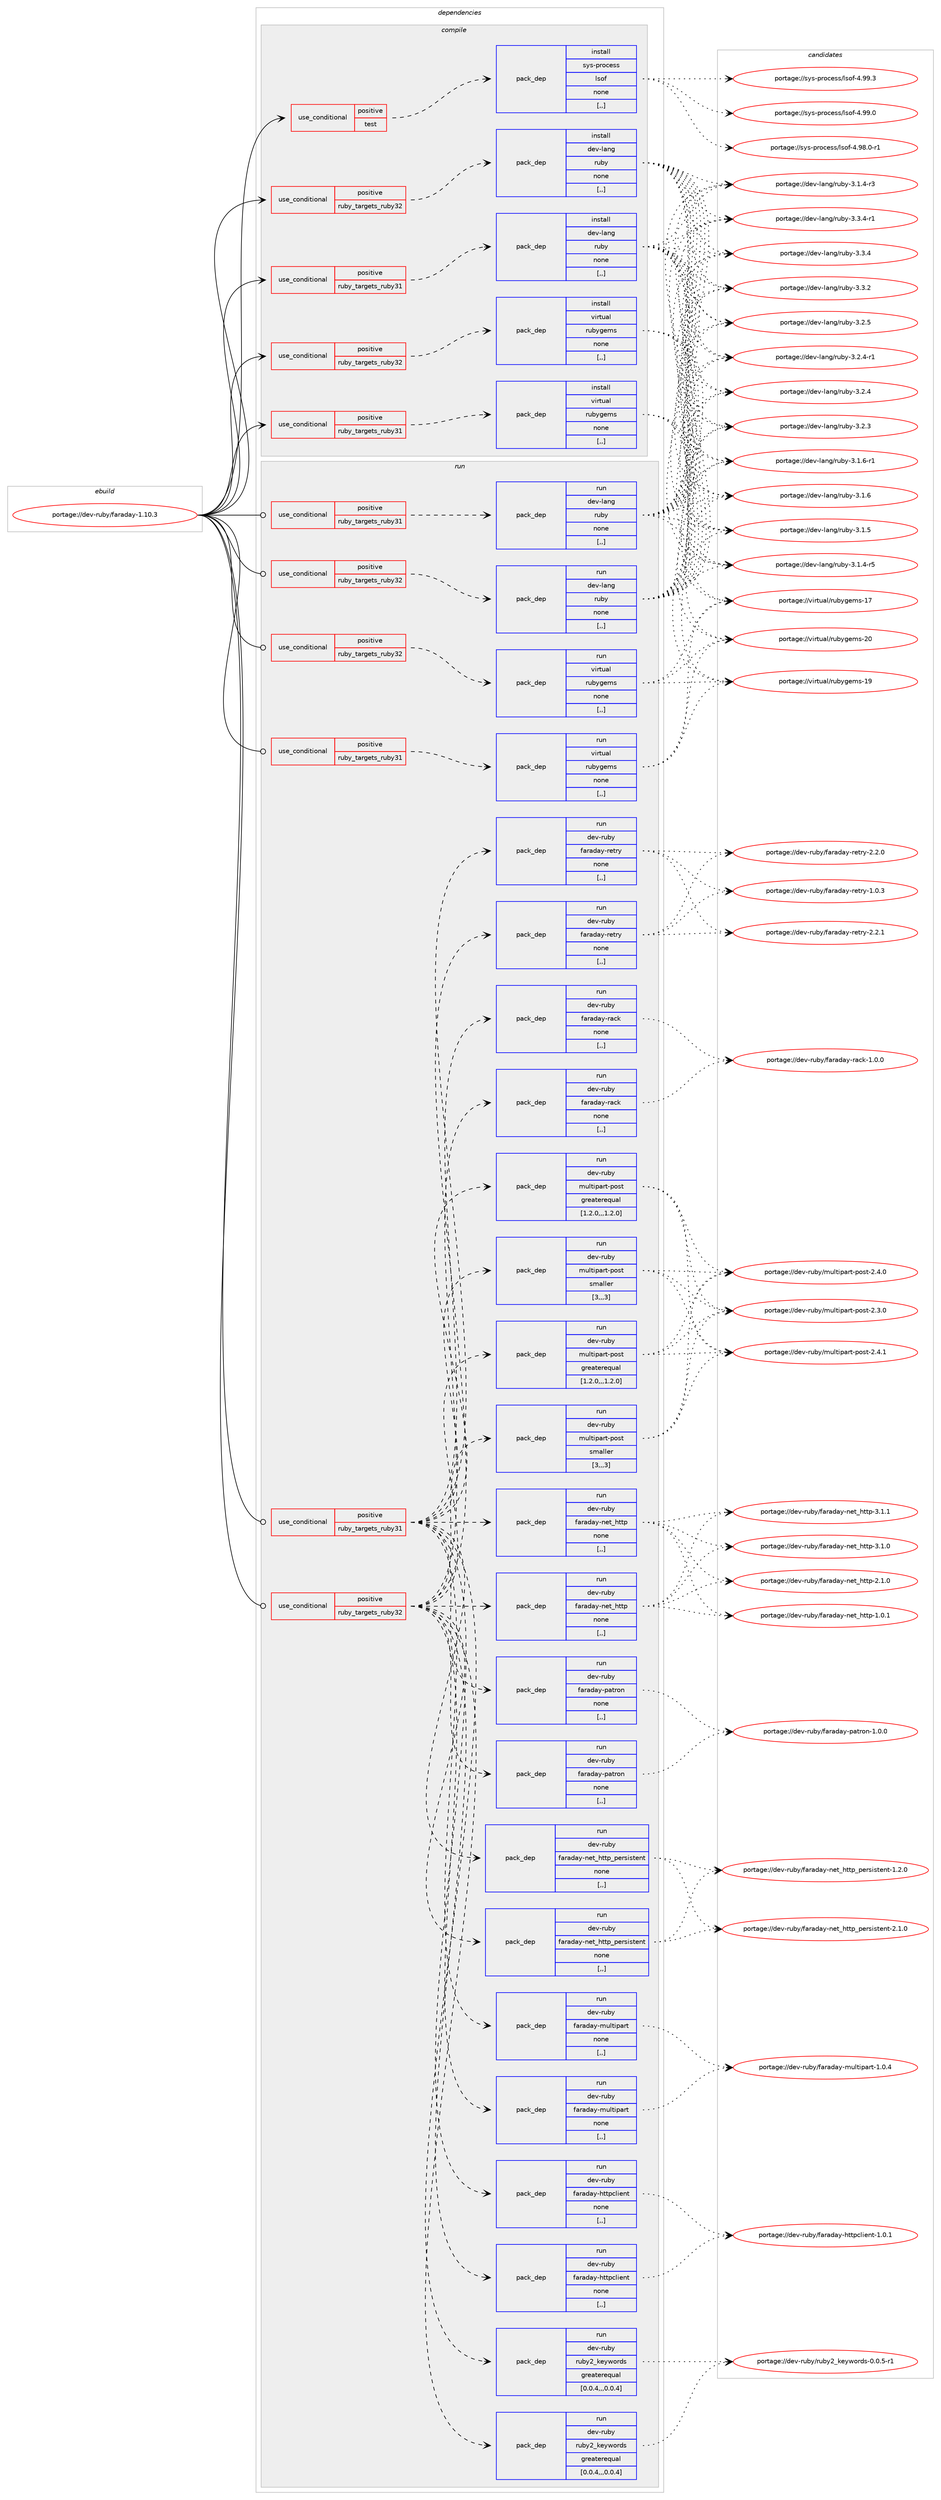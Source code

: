 digraph prolog {

# *************
# Graph options
# *************

newrank=true;
concentrate=true;
compound=true;
graph [rankdir=LR,fontname=Helvetica,fontsize=10,ranksep=1.5];#, ranksep=2.5, nodesep=0.2];
edge  [arrowhead=vee];
node  [fontname=Helvetica,fontsize=10];

# **********
# The ebuild
# **********

subgraph cluster_leftcol {
color=gray;
label=<<i>ebuild</i>>;
id [label="portage://dev-ruby/faraday-1.10.3", color=red, width=4, href="../dev-ruby/faraday-1.10.3.svg"];
}

# ****************
# The dependencies
# ****************

subgraph cluster_midcol {
color=gray;
label=<<i>dependencies</i>>;
subgraph cluster_compile {
fillcolor="#eeeeee";
style=filled;
label=<<i>compile</i>>;
subgraph cond47616 {
dependency183555 [label=<<TABLE BORDER="0" CELLBORDER="1" CELLSPACING="0" CELLPADDING="4"><TR><TD ROWSPAN="3" CELLPADDING="10">use_conditional</TD></TR><TR><TD>positive</TD></TR><TR><TD>ruby_targets_ruby31</TD></TR></TABLE>>, shape=none, color=red];
subgraph pack134613 {
dependency183556 [label=<<TABLE BORDER="0" CELLBORDER="1" CELLSPACING="0" CELLPADDING="4" WIDTH="220"><TR><TD ROWSPAN="6" CELLPADDING="30">pack_dep</TD></TR><TR><TD WIDTH="110">install</TD></TR><TR><TD>dev-lang</TD></TR><TR><TD>ruby</TD></TR><TR><TD>none</TD></TR><TR><TD>[,,]</TD></TR></TABLE>>, shape=none, color=blue];
}
dependency183555:e -> dependency183556:w [weight=20,style="dashed",arrowhead="vee"];
}
id:e -> dependency183555:w [weight=20,style="solid",arrowhead="vee"];
subgraph cond47617 {
dependency183557 [label=<<TABLE BORDER="0" CELLBORDER="1" CELLSPACING="0" CELLPADDING="4"><TR><TD ROWSPAN="3" CELLPADDING="10">use_conditional</TD></TR><TR><TD>positive</TD></TR><TR><TD>ruby_targets_ruby31</TD></TR></TABLE>>, shape=none, color=red];
subgraph pack134614 {
dependency183558 [label=<<TABLE BORDER="0" CELLBORDER="1" CELLSPACING="0" CELLPADDING="4" WIDTH="220"><TR><TD ROWSPAN="6" CELLPADDING="30">pack_dep</TD></TR><TR><TD WIDTH="110">install</TD></TR><TR><TD>virtual</TD></TR><TR><TD>rubygems</TD></TR><TR><TD>none</TD></TR><TR><TD>[,,]</TD></TR></TABLE>>, shape=none, color=blue];
}
dependency183557:e -> dependency183558:w [weight=20,style="dashed",arrowhead="vee"];
}
id:e -> dependency183557:w [weight=20,style="solid",arrowhead="vee"];
subgraph cond47618 {
dependency183559 [label=<<TABLE BORDER="0" CELLBORDER="1" CELLSPACING="0" CELLPADDING="4"><TR><TD ROWSPAN="3" CELLPADDING="10">use_conditional</TD></TR><TR><TD>positive</TD></TR><TR><TD>ruby_targets_ruby32</TD></TR></TABLE>>, shape=none, color=red];
subgraph pack134615 {
dependency183560 [label=<<TABLE BORDER="0" CELLBORDER="1" CELLSPACING="0" CELLPADDING="4" WIDTH="220"><TR><TD ROWSPAN="6" CELLPADDING="30">pack_dep</TD></TR><TR><TD WIDTH="110">install</TD></TR><TR><TD>dev-lang</TD></TR><TR><TD>ruby</TD></TR><TR><TD>none</TD></TR><TR><TD>[,,]</TD></TR></TABLE>>, shape=none, color=blue];
}
dependency183559:e -> dependency183560:w [weight=20,style="dashed",arrowhead="vee"];
}
id:e -> dependency183559:w [weight=20,style="solid",arrowhead="vee"];
subgraph cond47619 {
dependency183561 [label=<<TABLE BORDER="0" CELLBORDER="1" CELLSPACING="0" CELLPADDING="4"><TR><TD ROWSPAN="3" CELLPADDING="10">use_conditional</TD></TR><TR><TD>positive</TD></TR><TR><TD>ruby_targets_ruby32</TD></TR></TABLE>>, shape=none, color=red];
subgraph pack134616 {
dependency183562 [label=<<TABLE BORDER="0" CELLBORDER="1" CELLSPACING="0" CELLPADDING="4" WIDTH="220"><TR><TD ROWSPAN="6" CELLPADDING="30">pack_dep</TD></TR><TR><TD WIDTH="110">install</TD></TR><TR><TD>virtual</TD></TR><TR><TD>rubygems</TD></TR><TR><TD>none</TD></TR><TR><TD>[,,]</TD></TR></TABLE>>, shape=none, color=blue];
}
dependency183561:e -> dependency183562:w [weight=20,style="dashed",arrowhead="vee"];
}
id:e -> dependency183561:w [weight=20,style="solid",arrowhead="vee"];
subgraph cond47620 {
dependency183563 [label=<<TABLE BORDER="0" CELLBORDER="1" CELLSPACING="0" CELLPADDING="4"><TR><TD ROWSPAN="3" CELLPADDING="10">use_conditional</TD></TR><TR><TD>positive</TD></TR><TR><TD>test</TD></TR></TABLE>>, shape=none, color=red];
subgraph pack134617 {
dependency183564 [label=<<TABLE BORDER="0" CELLBORDER="1" CELLSPACING="0" CELLPADDING="4" WIDTH="220"><TR><TD ROWSPAN="6" CELLPADDING="30">pack_dep</TD></TR><TR><TD WIDTH="110">install</TD></TR><TR><TD>sys-process</TD></TR><TR><TD>lsof</TD></TR><TR><TD>none</TD></TR><TR><TD>[,,]</TD></TR></TABLE>>, shape=none, color=blue];
}
dependency183563:e -> dependency183564:w [weight=20,style="dashed",arrowhead="vee"];
}
id:e -> dependency183563:w [weight=20,style="solid",arrowhead="vee"];
}
subgraph cluster_compileandrun {
fillcolor="#eeeeee";
style=filled;
label=<<i>compile and run</i>>;
}
subgraph cluster_run {
fillcolor="#eeeeee";
style=filled;
label=<<i>run</i>>;
subgraph cond47621 {
dependency183565 [label=<<TABLE BORDER="0" CELLBORDER="1" CELLSPACING="0" CELLPADDING="4"><TR><TD ROWSPAN="3" CELLPADDING="10">use_conditional</TD></TR><TR><TD>positive</TD></TR><TR><TD>ruby_targets_ruby31</TD></TR></TABLE>>, shape=none, color=red];
subgraph pack134618 {
dependency183566 [label=<<TABLE BORDER="0" CELLBORDER="1" CELLSPACING="0" CELLPADDING="4" WIDTH="220"><TR><TD ROWSPAN="6" CELLPADDING="30">pack_dep</TD></TR><TR><TD WIDTH="110">run</TD></TR><TR><TD>dev-lang</TD></TR><TR><TD>ruby</TD></TR><TR><TD>none</TD></TR><TR><TD>[,,]</TD></TR></TABLE>>, shape=none, color=blue];
}
dependency183565:e -> dependency183566:w [weight=20,style="dashed",arrowhead="vee"];
}
id:e -> dependency183565:w [weight=20,style="solid",arrowhead="odot"];
subgraph cond47622 {
dependency183567 [label=<<TABLE BORDER="0" CELLBORDER="1" CELLSPACING="0" CELLPADDING="4"><TR><TD ROWSPAN="3" CELLPADDING="10">use_conditional</TD></TR><TR><TD>positive</TD></TR><TR><TD>ruby_targets_ruby31</TD></TR></TABLE>>, shape=none, color=red];
subgraph pack134619 {
dependency183568 [label=<<TABLE BORDER="0" CELLBORDER="1" CELLSPACING="0" CELLPADDING="4" WIDTH="220"><TR><TD ROWSPAN="6" CELLPADDING="30">pack_dep</TD></TR><TR><TD WIDTH="110">run</TD></TR><TR><TD>dev-ruby</TD></TR><TR><TD>faraday-httpclient</TD></TR><TR><TD>none</TD></TR><TR><TD>[,,]</TD></TR></TABLE>>, shape=none, color=blue];
}
dependency183567:e -> dependency183568:w [weight=20,style="dashed",arrowhead="vee"];
subgraph pack134620 {
dependency183569 [label=<<TABLE BORDER="0" CELLBORDER="1" CELLSPACING="0" CELLPADDING="4" WIDTH="220"><TR><TD ROWSPAN="6" CELLPADDING="30">pack_dep</TD></TR><TR><TD WIDTH="110">run</TD></TR><TR><TD>dev-ruby</TD></TR><TR><TD>faraday-multipart</TD></TR><TR><TD>none</TD></TR><TR><TD>[,,]</TD></TR></TABLE>>, shape=none, color=blue];
}
dependency183567:e -> dependency183569:w [weight=20,style="dashed",arrowhead="vee"];
subgraph pack134621 {
dependency183570 [label=<<TABLE BORDER="0" CELLBORDER="1" CELLSPACING="0" CELLPADDING="4" WIDTH="220"><TR><TD ROWSPAN="6" CELLPADDING="30">pack_dep</TD></TR><TR><TD WIDTH="110">run</TD></TR><TR><TD>dev-ruby</TD></TR><TR><TD>faraday-net_http_persistent</TD></TR><TR><TD>none</TD></TR><TR><TD>[,,]</TD></TR></TABLE>>, shape=none, color=blue];
}
dependency183567:e -> dependency183570:w [weight=20,style="dashed",arrowhead="vee"];
subgraph pack134622 {
dependency183571 [label=<<TABLE BORDER="0" CELLBORDER="1" CELLSPACING="0" CELLPADDING="4" WIDTH="220"><TR><TD ROWSPAN="6" CELLPADDING="30">pack_dep</TD></TR><TR><TD WIDTH="110">run</TD></TR><TR><TD>dev-ruby</TD></TR><TR><TD>faraday-net_http</TD></TR><TR><TD>none</TD></TR><TR><TD>[,,]</TD></TR></TABLE>>, shape=none, color=blue];
}
dependency183567:e -> dependency183571:w [weight=20,style="dashed",arrowhead="vee"];
subgraph pack134623 {
dependency183572 [label=<<TABLE BORDER="0" CELLBORDER="1" CELLSPACING="0" CELLPADDING="4" WIDTH="220"><TR><TD ROWSPAN="6" CELLPADDING="30">pack_dep</TD></TR><TR><TD WIDTH="110">run</TD></TR><TR><TD>dev-ruby</TD></TR><TR><TD>faraday-patron</TD></TR><TR><TD>none</TD></TR><TR><TD>[,,]</TD></TR></TABLE>>, shape=none, color=blue];
}
dependency183567:e -> dependency183572:w [weight=20,style="dashed",arrowhead="vee"];
subgraph pack134624 {
dependency183573 [label=<<TABLE BORDER="0" CELLBORDER="1" CELLSPACING="0" CELLPADDING="4" WIDTH="220"><TR><TD ROWSPAN="6" CELLPADDING="30">pack_dep</TD></TR><TR><TD WIDTH="110">run</TD></TR><TR><TD>dev-ruby</TD></TR><TR><TD>faraday-rack</TD></TR><TR><TD>none</TD></TR><TR><TD>[,,]</TD></TR></TABLE>>, shape=none, color=blue];
}
dependency183567:e -> dependency183573:w [weight=20,style="dashed",arrowhead="vee"];
subgraph pack134625 {
dependency183574 [label=<<TABLE BORDER="0" CELLBORDER="1" CELLSPACING="0" CELLPADDING="4" WIDTH="220"><TR><TD ROWSPAN="6" CELLPADDING="30">pack_dep</TD></TR><TR><TD WIDTH="110">run</TD></TR><TR><TD>dev-ruby</TD></TR><TR><TD>faraday-retry</TD></TR><TR><TD>none</TD></TR><TR><TD>[,,]</TD></TR></TABLE>>, shape=none, color=blue];
}
dependency183567:e -> dependency183574:w [weight=20,style="dashed",arrowhead="vee"];
subgraph pack134626 {
dependency183575 [label=<<TABLE BORDER="0" CELLBORDER="1" CELLSPACING="0" CELLPADDING="4" WIDTH="220"><TR><TD ROWSPAN="6" CELLPADDING="30">pack_dep</TD></TR><TR><TD WIDTH="110">run</TD></TR><TR><TD>dev-ruby</TD></TR><TR><TD>multipart-post</TD></TR><TR><TD>greaterequal</TD></TR><TR><TD>[1.2.0,,,1.2.0]</TD></TR></TABLE>>, shape=none, color=blue];
}
dependency183567:e -> dependency183575:w [weight=20,style="dashed",arrowhead="vee"];
subgraph pack134627 {
dependency183576 [label=<<TABLE BORDER="0" CELLBORDER="1" CELLSPACING="0" CELLPADDING="4" WIDTH="220"><TR><TD ROWSPAN="6" CELLPADDING="30">pack_dep</TD></TR><TR><TD WIDTH="110">run</TD></TR><TR><TD>dev-ruby</TD></TR><TR><TD>multipart-post</TD></TR><TR><TD>smaller</TD></TR><TR><TD>[3,,,3]</TD></TR></TABLE>>, shape=none, color=blue];
}
dependency183567:e -> dependency183576:w [weight=20,style="dashed",arrowhead="vee"];
subgraph pack134628 {
dependency183577 [label=<<TABLE BORDER="0" CELLBORDER="1" CELLSPACING="0" CELLPADDING="4" WIDTH="220"><TR><TD ROWSPAN="6" CELLPADDING="30">pack_dep</TD></TR><TR><TD WIDTH="110">run</TD></TR><TR><TD>dev-ruby</TD></TR><TR><TD>ruby2_keywords</TD></TR><TR><TD>greaterequal</TD></TR><TR><TD>[0.0.4,,,0.0.4]</TD></TR></TABLE>>, shape=none, color=blue];
}
dependency183567:e -> dependency183577:w [weight=20,style="dashed",arrowhead="vee"];
}
id:e -> dependency183567:w [weight=20,style="solid",arrowhead="odot"];
subgraph cond47623 {
dependency183578 [label=<<TABLE BORDER="0" CELLBORDER="1" CELLSPACING="0" CELLPADDING="4"><TR><TD ROWSPAN="3" CELLPADDING="10">use_conditional</TD></TR><TR><TD>positive</TD></TR><TR><TD>ruby_targets_ruby31</TD></TR></TABLE>>, shape=none, color=red];
subgraph pack134629 {
dependency183579 [label=<<TABLE BORDER="0" CELLBORDER="1" CELLSPACING="0" CELLPADDING="4" WIDTH="220"><TR><TD ROWSPAN="6" CELLPADDING="30">pack_dep</TD></TR><TR><TD WIDTH="110">run</TD></TR><TR><TD>virtual</TD></TR><TR><TD>rubygems</TD></TR><TR><TD>none</TD></TR><TR><TD>[,,]</TD></TR></TABLE>>, shape=none, color=blue];
}
dependency183578:e -> dependency183579:w [weight=20,style="dashed",arrowhead="vee"];
}
id:e -> dependency183578:w [weight=20,style="solid",arrowhead="odot"];
subgraph cond47624 {
dependency183580 [label=<<TABLE BORDER="0" CELLBORDER="1" CELLSPACING="0" CELLPADDING="4"><TR><TD ROWSPAN="3" CELLPADDING="10">use_conditional</TD></TR><TR><TD>positive</TD></TR><TR><TD>ruby_targets_ruby32</TD></TR></TABLE>>, shape=none, color=red];
subgraph pack134630 {
dependency183581 [label=<<TABLE BORDER="0" CELLBORDER="1" CELLSPACING="0" CELLPADDING="4" WIDTH="220"><TR><TD ROWSPAN="6" CELLPADDING="30">pack_dep</TD></TR><TR><TD WIDTH="110">run</TD></TR><TR><TD>dev-lang</TD></TR><TR><TD>ruby</TD></TR><TR><TD>none</TD></TR><TR><TD>[,,]</TD></TR></TABLE>>, shape=none, color=blue];
}
dependency183580:e -> dependency183581:w [weight=20,style="dashed",arrowhead="vee"];
}
id:e -> dependency183580:w [weight=20,style="solid",arrowhead="odot"];
subgraph cond47625 {
dependency183582 [label=<<TABLE BORDER="0" CELLBORDER="1" CELLSPACING="0" CELLPADDING="4"><TR><TD ROWSPAN="3" CELLPADDING="10">use_conditional</TD></TR><TR><TD>positive</TD></TR><TR><TD>ruby_targets_ruby32</TD></TR></TABLE>>, shape=none, color=red];
subgraph pack134631 {
dependency183583 [label=<<TABLE BORDER="0" CELLBORDER="1" CELLSPACING="0" CELLPADDING="4" WIDTH="220"><TR><TD ROWSPAN="6" CELLPADDING="30">pack_dep</TD></TR><TR><TD WIDTH="110">run</TD></TR><TR><TD>dev-ruby</TD></TR><TR><TD>faraday-httpclient</TD></TR><TR><TD>none</TD></TR><TR><TD>[,,]</TD></TR></TABLE>>, shape=none, color=blue];
}
dependency183582:e -> dependency183583:w [weight=20,style="dashed",arrowhead="vee"];
subgraph pack134632 {
dependency183584 [label=<<TABLE BORDER="0" CELLBORDER="1" CELLSPACING="0" CELLPADDING="4" WIDTH="220"><TR><TD ROWSPAN="6" CELLPADDING="30">pack_dep</TD></TR><TR><TD WIDTH="110">run</TD></TR><TR><TD>dev-ruby</TD></TR><TR><TD>faraday-multipart</TD></TR><TR><TD>none</TD></TR><TR><TD>[,,]</TD></TR></TABLE>>, shape=none, color=blue];
}
dependency183582:e -> dependency183584:w [weight=20,style="dashed",arrowhead="vee"];
subgraph pack134633 {
dependency183585 [label=<<TABLE BORDER="0" CELLBORDER="1" CELLSPACING="0" CELLPADDING="4" WIDTH="220"><TR><TD ROWSPAN="6" CELLPADDING="30">pack_dep</TD></TR><TR><TD WIDTH="110">run</TD></TR><TR><TD>dev-ruby</TD></TR><TR><TD>faraday-net_http_persistent</TD></TR><TR><TD>none</TD></TR><TR><TD>[,,]</TD></TR></TABLE>>, shape=none, color=blue];
}
dependency183582:e -> dependency183585:w [weight=20,style="dashed",arrowhead="vee"];
subgraph pack134634 {
dependency183586 [label=<<TABLE BORDER="0" CELLBORDER="1" CELLSPACING="0" CELLPADDING="4" WIDTH="220"><TR><TD ROWSPAN="6" CELLPADDING="30">pack_dep</TD></TR><TR><TD WIDTH="110">run</TD></TR><TR><TD>dev-ruby</TD></TR><TR><TD>faraday-net_http</TD></TR><TR><TD>none</TD></TR><TR><TD>[,,]</TD></TR></TABLE>>, shape=none, color=blue];
}
dependency183582:e -> dependency183586:w [weight=20,style="dashed",arrowhead="vee"];
subgraph pack134635 {
dependency183587 [label=<<TABLE BORDER="0" CELLBORDER="1" CELLSPACING="0" CELLPADDING="4" WIDTH="220"><TR><TD ROWSPAN="6" CELLPADDING="30">pack_dep</TD></TR><TR><TD WIDTH="110">run</TD></TR><TR><TD>dev-ruby</TD></TR><TR><TD>faraday-patron</TD></TR><TR><TD>none</TD></TR><TR><TD>[,,]</TD></TR></TABLE>>, shape=none, color=blue];
}
dependency183582:e -> dependency183587:w [weight=20,style="dashed",arrowhead="vee"];
subgraph pack134636 {
dependency183588 [label=<<TABLE BORDER="0" CELLBORDER="1" CELLSPACING="0" CELLPADDING="4" WIDTH="220"><TR><TD ROWSPAN="6" CELLPADDING="30">pack_dep</TD></TR><TR><TD WIDTH="110">run</TD></TR><TR><TD>dev-ruby</TD></TR><TR><TD>faraday-rack</TD></TR><TR><TD>none</TD></TR><TR><TD>[,,]</TD></TR></TABLE>>, shape=none, color=blue];
}
dependency183582:e -> dependency183588:w [weight=20,style="dashed",arrowhead="vee"];
subgraph pack134637 {
dependency183589 [label=<<TABLE BORDER="0" CELLBORDER="1" CELLSPACING="0" CELLPADDING="4" WIDTH="220"><TR><TD ROWSPAN="6" CELLPADDING="30">pack_dep</TD></TR><TR><TD WIDTH="110">run</TD></TR><TR><TD>dev-ruby</TD></TR><TR><TD>faraday-retry</TD></TR><TR><TD>none</TD></TR><TR><TD>[,,]</TD></TR></TABLE>>, shape=none, color=blue];
}
dependency183582:e -> dependency183589:w [weight=20,style="dashed",arrowhead="vee"];
subgraph pack134638 {
dependency183590 [label=<<TABLE BORDER="0" CELLBORDER="1" CELLSPACING="0" CELLPADDING="4" WIDTH="220"><TR><TD ROWSPAN="6" CELLPADDING="30">pack_dep</TD></TR><TR><TD WIDTH="110">run</TD></TR><TR><TD>dev-ruby</TD></TR><TR><TD>multipart-post</TD></TR><TR><TD>greaterequal</TD></TR><TR><TD>[1.2.0,,,1.2.0]</TD></TR></TABLE>>, shape=none, color=blue];
}
dependency183582:e -> dependency183590:w [weight=20,style="dashed",arrowhead="vee"];
subgraph pack134639 {
dependency183591 [label=<<TABLE BORDER="0" CELLBORDER="1" CELLSPACING="0" CELLPADDING="4" WIDTH="220"><TR><TD ROWSPAN="6" CELLPADDING="30">pack_dep</TD></TR><TR><TD WIDTH="110">run</TD></TR><TR><TD>dev-ruby</TD></TR><TR><TD>multipart-post</TD></TR><TR><TD>smaller</TD></TR><TR><TD>[3,,,3]</TD></TR></TABLE>>, shape=none, color=blue];
}
dependency183582:e -> dependency183591:w [weight=20,style="dashed",arrowhead="vee"];
subgraph pack134640 {
dependency183592 [label=<<TABLE BORDER="0" CELLBORDER="1" CELLSPACING="0" CELLPADDING="4" WIDTH="220"><TR><TD ROWSPAN="6" CELLPADDING="30">pack_dep</TD></TR><TR><TD WIDTH="110">run</TD></TR><TR><TD>dev-ruby</TD></TR><TR><TD>ruby2_keywords</TD></TR><TR><TD>greaterequal</TD></TR><TR><TD>[0.0.4,,,0.0.4]</TD></TR></TABLE>>, shape=none, color=blue];
}
dependency183582:e -> dependency183592:w [weight=20,style="dashed",arrowhead="vee"];
}
id:e -> dependency183582:w [weight=20,style="solid",arrowhead="odot"];
subgraph cond47626 {
dependency183593 [label=<<TABLE BORDER="0" CELLBORDER="1" CELLSPACING="0" CELLPADDING="4"><TR><TD ROWSPAN="3" CELLPADDING="10">use_conditional</TD></TR><TR><TD>positive</TD></TR><TR><TD>ruby_targets_ruby32</TD></TR></TABLE>>, shape=none, color=red];
subgraph pack134641 {
dependency183594 [label=<<TABLE BORDER="0" CELLBORDER="1" CELLSPACING="0" CELLPADDING="4" WIDTH="220"><TR><TD ROWSPAN="6" CELLPADDING="30">pack_dep</TD></TR><TR><TD WIDTH="110">run</TD></TR><TR><TD>virtual</TD></TR><TR><TD>rubygems</TD></TR><TR><TD>none</TD></TR><TR><TD>[,,]</TD></TR></TABLE>>, shape=none, color=blue];
}
dependency183593:e -> dependency183594:w [weight=20,style="dashed",arrowhead="vee"];
}
id:e -> dependency183593:w [weight=20,style="solid",arrowhead="odot"];
}
}

# **************
# The candidates
# **************

subgraph cluster_choices {
rank=same;
color=gray;
label=<<i>candidates</i>>;

subgraph choice134613 {
color=black;
nodesep=1;
choice100101118451089711010347114117981214551465146524511449 [label="portage://dev-lang/ruby-3.3.4-r1", color=red, width=4,href="../dev-lang/ruby-3.3.4-r1.svg"];
choice10010111845108971101034711411798121455146514652 [label="portage://dev-lang/ruby-3.3.4", color=red, width=4,href="../dev-lang/ruby-3.3.4.svg"];
choice10010111845108971101034711411798121455146514650 [label="portage://dev-lang/ruby-3.3.2", color=red, width=4,href="../dev-lang/ruby-3.3.2.svg"];
choice10010111845108971101034711411798121455146504653 [label="portage://dev-lang/ruby-3.2.5", color=red, width=4,href="../dev-lang/ruby-3.2.5.svg"];
choice100101118451089711010347114117981214551465046524511449 [label="portage://dev-lang/ruby-3.2.4-r1", color=red, width=4,href="../dev-lang/ruby-3.2.4-r1.svg"];
choice10010111845108971101034711411798121455146504652 [label="portage://dev-lang/ruby-3.2.4", color=red, width=4,href="../dev-lang/ruby-3.2.4.svg"];
choice10010111845108971101034711411798121455146504651 [label="portage://dev-lang/ruby-3.2.3", color=red, width=4,href="../dev-lang/ruby-3.2.3.svg"];
choice100101118451089711010347114117981214551464946544511449 [label="portage://dev-lang/ruby-3.1.6-r1", color=red, width=4,href="../dev-lang/ruby-3.1.6-r1.svg"];
choice10010111845108971101034711411798121455146494654 [label="portage://dev-lang/ruby-3.1.6", color=red, width=4,href="../dev-lang/ruby-3.1.6.svg"];
choice10010111845108971101034711411798121455146494653 [label="portage://dev-lang/ruby-3.1.5", color=red, width=4,href="../dev-lang/ruby-3.1.5.svg"];
choice100101118451089711010347114117981214551464946524511453 [label="portage://dev-lang/ruby-3.1.4-r5", color=red, width=4,href="../dev-lang/ruby-3.1.4-r5.svg"];
choice100101118451089711010347114117981214551464946524511451 [label="portage://dev-lang/ruby-3.1.4-r3", color=red, width=4,href="../dev-lang/ruby-3.1.4-r3.svg"];
dependency183556:e -> choice100101118451089711010347114117981214551465146524511449:w [style=dotted,weight="100"];
dependency183556:e -> choice10010111845108971101034711411798121455146514652:w [style=dotted,weight="100"];
dependency183556:e -> choice10010111845108971101034711411798121455146514650:w [style=dotted,weight="100"];
dependency183556:e -> choice10010111845108971101034711411798121455146504653:w [style=dotted,weight="100"];
dependency183556:e -> choice100101118451089711010347114117981214551465046524511449:w [style=dotted,weight="100"];
dependency183556:e -> choice10010111845108971101034711411798121455146504652:w [style=dotted,weight="100"];
dependency183556:e -> choice10010111845108971101034711411798121455146504651:w [style=dotted,weight="100"];
dependency183556:e -> choice100101118451089711010347114117981214551464946544511449:w [style=dotted,weight="100"];
dependency183556:e -> choice10010111845108971101034711411798121455146494654:w [style=dotted,weight="100"];
dependency183556:e -> choice10010111845108971101034711411798121455146494653:w [style=dotted,weight="100"];
dependency183556:e -> choice100101118451089711010347114117981214551464946524511453:w [style=dotted,weight="100"];
dependency183556:e -> choice100101118451089711010347114117981214551464946524511451:w [style=dotted,weight="100"];
}
subgraph choice134614 {
color=black;
nodesep=1;
choice118105114116117971084711411798121103101109115455048 [label="portage://virtual/rubygems-20", color=red, width=4,href="../virtual/rubygems-20.svg"];
choice118105114116117971084711411798121103101109115454957 [label="portage://virtual/rubygems-19", color=red, width=4,href="../virtual/rubygems-19.svg"];
choice118105114116117971084711411798121103101109115454955 [label="portage://virtual/rubygems-17", color=red, width=4,href="../virtual/rubygems-17.svg"];
dependency183558:e -> choice118105114116117971084711411798121103101109115455048:w [style=dotted,weight="100"];
dependency183558:e -> choice118105114116117971084711411798121103101109115454957:w [style=dotted,weight="100"];
dependency183558:e -> choice118105114116117971084711411798121103101109115454955:w [style=dotted,weight="100"];
}
subgraph choice134615 {
color=black;
nodesep=1;
choice100101118451089711010347114117981214551465146524511449 [label="portage://dev-lang/ruby-3.3.4-r1", color=red, width=4,href="../dev-lang/ruby-3.3.4-r1.svg"];
choice10010111845108971101034711411798121455146514652 [label="portage://dev-lang/ruby-3.3.4", color=red, width=4,href="../dev-lang/ruby-3.3.4.svg"];
choice10010111845108971101034711411798121455146514650 [label="portage://dev-lang/ruby-3.3.2", color=red, width=4,href="../dev-lang/ruby-3.3.2.svg"];
choice10010111845108971101034711411798121455146504653 [label="portage://dev-lang/ruby-3.2.5", color=red, width=4,href="../dev-lang/ruby-3.2.5.svg"];
choice100101118451089711010347114117981214551465046524511449 [label="portage://dev-lang/ruby-3.2.4-r1", color=red, width=4,href="../dev-lang/ruby-3.2.4-r1.svg"];
choice10010111845108971101034711411798121455146504652 [label="portage://dev-lang/ruby-3.2.4", color=red, width=4,href="../dev-lang/ruby-3.2.4.svg"];
choice10010111845108971101034711411798121455146504651 [label="portage://dev-lang/ruby-3.2.3", color=red, width=4,href="../dev-lang/ruby-3.2.3.svg"];
choice100101118451089711010347114117981214551464946544511449 [label="portage://dev-lang/ruby-3.1.6-r1", color=red, width=4,href="../dev-lang/ruby-3.1.6-r1.svg"];
choice10010111845108971101034711411798121455146494654 [label="portage://dev-lang/ruby-3.1.6", color=red, width=4,href="../dev-lang/ruby-3.1.6.svg"];
choice10010111845108971101034711411798121455146494653 [label="portage://dev-lang/ruby-3.1.5", color=red, width=4,href="../dev-lang/ruby-3.1.5.svg"];
choice100101118451089711010347114117981214551464946524511453 [label="portage://dev-lang/ruby-3.1.4-r5", color=red, width=4,href="../dev-lang/ruby-3.1.4-r5.svg"];
choice100101118451089711010347114117981214551464946524511451 [label="portage://dev-lang/ruby-3.1.4-r3", color=red, width=4,href="../dev-lang/ruby-3.1.4-r3.svg"];
dependency183560:e -> choice100101118451089711010347114117981214551465146524511449:w [style=dotted,weight="100"];
dependency183560:e -> choice10010111845108971101034711411798121455146514652:w [style=dotted,weight="100"];
dependency183560:e -> choice10010111845108971101034711411798121455146514650:w [style=dotted,weight="100"];
dependency183560:e -> choice10010111845108971101034711411798121455146504653:w [style=dotted,weight="100"];
dependency183560:e -> choice100101118451089711010347114117981214551465046524511449:w [style=dotted,weight="100"];
dependency183560:e -> choice10010111845108971101034711411798121455146504652:w [style=dotted,weight="100"];
dependency183560:e -> choice10010111845108971101034711411798121455146504651:w [style=dotted,weight="100"];
dependency183560:e -> choice100101118451089711010347114117981214551464946544511449:w [style=dotted,weight="100"];
dependency183560:e -> choice10010111845108971101034711411798121455146494654:w [style=dotted,weight="100"];
dependency183560:e -> choice10010111845108971101034711411798121455146494653:w [style=dotted,weight="100"];
dependency183560:e -> choice100101118451089711010347114117981214551464946524511453:w [style=dotted,weight="100"];
dependency183560:e -> choice100101118451089711010347114117981214551464946524511451:w [style=dotted,weight="100"];
}
subgraph choice134616 {
color=black;
nodesep=1;
choice118105114116117971084711411798121103101109115455048 [label="portage://virtual/rubygems-20", color=red, width=4,href="../virtual/rubygems-20.svg"];
choice118105114116117971084711411798121103101109115454957 [label="portage://virtual/rubygems-19", color=red, width=4,href="../virtual/rubygems-19.svg"];
choice118105114116117971084711411798121103101109115454955 [label="portage://virtual/rubygems-17", color=red, width=4,href="../virtual/rubygems-17.svg"];
dependency183562:e -> choice118105114116117971084711411798121103101109115455048:w [style=dotted,weight="100"];
dependency183562:e -> choice118105114116117971084711411798121103101109115454957:w [style=dotted,weight="100"];
dependency183562:e -> choice118105114116117971084711411798121103101109115454955:w [style=dotted,weight="100"];
}
subgraph choice134617 {
color=black;
nodesep=1;
choice11512111545112114111991011151154710811511110245524657574651 [label="portage://sys-process/lsof-4.99.3", color=red, width=4,href="../sys-process/lsof-4.99.3.svg"];
choice11512111545112114111991011151154710811511110245524657574648 [label="portage://sys-process/lsof-4.99.0", color=red, width=4,href="../sys-process/lsof-4.99.0.svg"];
choice115121115451121141119910111511547108115111102455246575646484511449 [label="portage://sys-process/lsof-4.98.0-r1", color=red, width=4,href="../sys-process/lsof-4.98.0-r1.svg"];
dependency183564:e -> choice11512111545112114111991011151154710811511110245524657574651:w [style=dotted,weight="100"];
dependency183564:e -> choice11512111545112114111991011151154710811511110245524657574648:w [style=dotted,weight="100"];
dependency183564:e -> choice115121115451121141119910111511547108115111102455246575646484511449:w [style=dotted,weight="100"];
}
subgraph choice134618 {
color=black;
nodesep=1;
choice100101118451089711010347114117981214551465146524511449 [label="portage://dev-lang/ruby-3.3.4-r1", color=red, width=4,href="../dev-lang/ruby-3.3.4-r1.svg"];
choice10010111845108971101034711411798121455146514652 [label="portage://dev-lang/ruby-3.3.4", color=red, width=4,href="../dev-lang/ruby-3.3.4.svg"];
choice10010111845108971101034711411798121455146514650 [label="portage://dev-lang/ruby-3.3.2", color=red, width=4,href="../dev-lang/ruby-3.3.2.svg"];
choice10010111845108971101034711411798121455146504653 [label="portage://dev-lang/ruby-3.2.5", color=red, width=4,href="../dev-lang/ruby-3.2.5.svg"];
choice100101118451089711010347114117981214551465046524511449 [label="portage://dev-lang/ruby-3.2.4-r1", color=red, width=4,href="../dev-lang/ruby-3.2.4-r1.svg"];
choice10010111845108971101034711411798121455146504652 [label="portage://dev-lang/ruby-3.2.4", color=red, width=4,href="../dev-lang/ruby-3.2.4.svg"];
choice10010111845108971101034711411798121455146504651 [label="portage://dev-lang/ruby-3.2.3", color=red, width=4,href="../dev-lang/ruby-3.2.3.svg"];
choice100101118451089711010347114117981214551464946544511449 [label="portage://dev-lang/ruby-3.1.6-r1", color=red, width=4,href="../dev-lang/ruby-3.1.6-r1.svg"];
choice10010111845108971101034711411798121455146494654 [label="portage://dev-lang/ruby-3.1.6", color=red, width=4,href="../dev-lang/ruby-3.1.6.svg"];
choice10010111845108971101034711411798121455146494653 [label="portage://dev-lang/ruby-3.1.5", color=red, width=4,href="../dev-lang/ruby-3.1.5.svg"];
choice100101118451089711010347114117981214551464946524511453 [label="portage://dev-lang/ruby-3.1.4-r5", color=red, width=4,href="../dev-lang/ruby-3.1.4-r5.svg"];
choice100101118451089711010347114117981214551464946524511451 [label="portage://dev-lang/ruby-3.1.4-r3", color=red, width=4,href="../dev-lang/ruby-3.1.4-r3.svg"];
dependency183566:e -> choice100101118451089711010347114117981214551465146524511449:w [style=dotted,weight="100"];
dependency183566:e -> choice10010111845108971101034711411798121455146514652:w [style=dotted,weight="100"];
dependency183566:e -> choice10010111845108971101034711411798121455146514650:w [style=dotted,weight="100"];
dependency183566:e -> choice10010111845108971101034711411798121455146504653:w [style=dotted,weight="100"];
dependency183566:e -> choice100101118451089711010347114117981214551465046524511449:w [style=dotted,weight="100"];
dependency183566:e -> choice10010111845108971101034711411798121455146504652:w [style=dotted,weight="100"];
dependency183566:e -> choice10010111845108971101034711411798121455146504651:w [style=dotted,weight="100"];
dependency183566:e -> choice100101118451089711010347114117981214551464946544511449:w [style=dotted,weight="100"];
dependency183566:e -> choice10010111845108971101034711411798121455146494654:w [style=dotted,weight="100"];
dependency183566:e -> choice10010111845108971101034711411798121455146494653:w [style=dotted,weight="100"];
dependency183566:e -> choice100101118451089711010347114117981214551464946524511453:w [style=dotted,weight="100"];
dependency183566:e -> choice100101118451089711010347114117981214551464946524511451:w [style=dotted,weight="100"];
}
subgraph choice134619 {
color=black;
nodesep=1;
choice1001011184511411798121471029711497100971214510411611611299108105101110116454946484649 [label="portage://dev-ruby/faraday-httpclient-1.0.1", color=red, width=4,href="../dev-ruby/faraday-httpclient-1.0.1.svg"];
dependency183568:e -> choice1001011184511411798121471029711497100971214510411611611299108105101110116454946484649:w [style=dotted,weight="100"];
}
subgraph choice134620 {
color=black;
nodesep=1;
choice1001011184511411798121471029711497100971214510911710811610511297114116454946484652 [label="portage://dev-ruby/faraday-multipart-1.0.4", color=red, width=4,href="../dev-ruby/faraday-multipart-1.0.4.svg"];
dependency183569:e -> choice1001011184511411798121471029711497100971214510911710811610511297114116454946484652:w [style=dotted,weight="100"];
}
subgraph choice134621 {
color=black;
nodesep=1;
choice100101118451141179812147102971149710097121451101011169510411611611295112101114115105115116101110116455046494648 [label="portage://dev-ruby/faraday-net_http_persistent-2.1.0", color=red, width=4,href="../dev-ruby/faraday-net_http_persistent-2.1.0.svg"];
choice100101118451141179812147102971149710097121451101011169510411611611295112101114115105115116101110116454946504648 [label="portage://dev-ruby/faraday-net_http_persistent-1.2.0", color=red, width=4,href="../dev-ruby/faraday-net_http_persistent-1.2.0.svg"];
dependency183570:e -> choice100101118451141179812147102971149710097121451101011169510411611611295112101114115105115116101110116455046494648:w [style=dotted,weight="100"];
dependency183570:e -> choice100101118451141179812147102971149710097121451101011169510411611611295112101114115105115116101110116454946504648:w [style=dotted,weight="100"];
}
subgraph choice134622 {
color=black;
nodesep=1;
choice1001011184511411798121471029711497100971214511010111695104116116112455146494649 [label="portage://dev-ruby/faraday-net_http-3.1.1", color=red, width=4,href="../dev-ruby/faraday-net_http-3.1.1.svg"];
choice1001011184511411798121471029711497100971214511010111695104116116112455146494648 [label="portage://dev-ruby/faraday-net_http-3.1.0", color=red, width=4,href="../dev-ruby/faraday-net_http-3.1.0.svg"];
choice1001011184511411798121471029711497100971214511010111695104116116112455046494648 [label="portage://dev-ruby/faraday-net_http-2.1.0", color=red, width=4,href="../dev-ruby/faraday-net_http-2.1.0.svg"];
choice1001011184511411798121471029711497100971214511010111695104116116112454946484649 [label="portage://dev-ruby/faraday-net_http-1.0.1", color=red, width=4,href="../dev-ruby/faraday-net_http-1.0.1.svg"];
dependency183571:e -> choice1001011184511411798121471029711497100971214511010111695104116116112455146494649:w [style=dotted,weight="100"];
dependency183571:e -> choice1001011184511411798121471029711497100971214511010111695104116116112455146494648:w [style=dotted,weight="100"];
dependency183571:e -> choice1001011184511411798121471029711497100971214511010111695104116116112455046494648:w [style=dotted,weight="100"];
dependency183571:e -> choice1001011184511411798121471029711497100971214511010111695104116116112454946484649:w [style=dotted,weight="100"];
}
subgraph choice134623 {
color=black;
nodesep=1;
choice1001011184511411798121471029711497100971214511297116114111110454946484648 [label="portage://dev-ruby/faraday-patron-1.0.0", color=red, width=4,href="../dev-ruby/faraday-patron-1.0.0.svg"];
dependency183572:e -> choice1001011184511411798121471029711497100971214511297116114111110454946484648:w [style=dotted,weight="100"];
}
subgraph choice134624 {
color=black;
nodesep=1;
choice100101118451141179812147102971149710097121451149799107454946484648 [label="portage://dev-ruby/faraday-rack-1.0.0", color=red, width=4,href="../dev-ruby/faraday-rack-1.0.0.svg"];
dependency183573:e -> choice100101118451141179812147102971149710097121451149799107454946484648:w [style=dotted,weight="100"];
}
subgraph choice134625 {
color=black;
nodesep=1;
choice10010111845114117981214710297114971009712145114101116114121455046504649 [label="portage://dev-ruby/faraday-retry-2.2.1", color=red, width=4,href="../dev-ruby/faraday-retry-2.2.1.svg"];
choice10010111845114117981214710297114971009712145114101116114121455046504648 [label="portage://dev-ruby/faraday-retry-2.2.0", color=red, width=4,href="../dev-ruby/faraday-retry-2.2.0.svg"];
choice10010111845114117981214710297114971009712145114101116114121454946484651 [label="portage://dev-ruby/faraday-retry-1.0.3", color=red, width=4,href="../dev-ruby/faraday-retry-1.0.3.svg"];
dependency183574:e -> choice10010111845114117981214710297114971009712145114101116114121455046504649:w [style=dotted,weight="100"];
dependency183574:e -> choice10010111845114117981214710297114971009712145114101116114121455046504648:w [style=dotted,weight="100"];
dependency183574:e -> choice10010111845114117981214710297114971009712145114101116114121454946484651:w [style=dotted,weight="100"];
}
subgraph choice134626 {
color=black;
nodesep=1;
choice1001011184511411798121471091171081161051129711411645112111115116455046524649 [label="portage://dev-ruby/multipart-post-2.4.1", color=red, width=4,href="../dev-ruby/multipart-post-2.4.1.svg"];
choice1001011184511411798121471091171081161051129711411645112111115116455046524648 [label="portage://dev-ruby/multipart-post-2.4.0", color=red, width=4,href="../dev-ruby/multipart-post-2.4.0.svg"];
choice1001011184511411798121471091171081161051129711411645112111115116455046514648 [label="portage://dev-ruby/multipart-post-2.3.0", color=red, width=4,href="../dev-ruby/multipart-post-2.3.0.svg"];
dependency183575:e -> choice1001011184511411798121471091171081161051129711411645112111115116455046524649:w [style=dotted,weight="100"];
dependency183575:e -> choice1001011184511411798121471091171081161051129711411645112111115116455046524648:w [style=dotted,weight="100"];
dependency183575:e -> choice1001011184511411798121471091171081161051129711411645112111115116455046514648:w [style=dotted,weight="100"];
}
subgraph choice134627 {
color=black;
nodesep=1;
choice1001011184511411798121471091171081161051129711411645112111115116455046524649 [label="portage://dev-ruby/multipart-post-2.4.1", color=red, width=4,href="../dev-ruby/multipart-post-2.4.1.svg"];
choice1001011184511411798121471091171081161051129711411645112111115116455046524648 [label="portage://dev-ruby/multipart-post-2.4.0", color=red, width=4,href="../dev-ruby/multipart-post-2.4.0.svg"];
choice1001011184511411798121471091171081161051129711411645112111115116455046514648 [label="portage://dev-ruby/multipart-post-2.3.0", color=red, width=4,href="../dev-ruby/multipart-post-2.3.0.svg"];
dependency183576:e -> choice1001011184511411798121471091171081161051129711411645112111115116455046524649:w [style=dotted,weight="100"];
dependency183576:e -> choice1001011184511411798121471091171081161051129711411645112111115116455046524648:w [style=dotted,weight="100"];
dependency183576:e -> choice1001011184511411798121471091171081161051129711411645112111115116455046514648:w [style=dotted,weight="100"];
}
subgraph choice134628 {
color=black;
nodesep=1;
choice1001011184511411798121471141179812150951071011211191111141001154548464846534511449 [label="portage://dev-ruby/ruby2_keywords-0.0.5-r1", color=red, width=4,href="../dev-ruby/ruby2_keywords-0.0.5-r1.svg"];
dependency183577:e -> choice1001011184511411798121471141179812150951071011211191111141001154548464846534511449:w [style=dotted,weight="100"];
}
subgraph choice134629 {
color=black;
nodesep=1;
choice118105114116117971084711411798121103101109115455048 [label="portage://virtual/rubygems-20", color=red, width=4,href="../virtual/rubygems-20.svg"];
choice118105114116117971084711411798121103101109115454957 [label="portage://virtual/rubygems-19", color=red, width=4,href="../virtual/rubygems-19.svg"];
choice118105114116117971084711411798121103101109115454955 [label="portage://virtual/rubygems-17", color=red, width=4,href="../virtual/rubygems-17.svg"];
dependency183579:e -> choice118105114116117971084711411798121103101109115455048:w [style=dotted,weight="100"];
dependency183579:e -> choice118105114116117971084711411798121103101109115454957:w [style=dotted,weight="100"];
dependency183579:e -> choice118105114116117971084711411798121103101109115454955:w [style=dotted,weight="100"];
}
subgraph choice134630 {
color=black;
nodesep=1;
choice100101118451089711010347114117981214551465146524511449 [label="portage://dev-lang/ruby-3.3.4-r1", color=red, width=4,href="../dev-lang/ruby-3.3.4-r1.svg"];
choice10010111845108971101034711411798121455146514652 [label="portage://dev-lang/ruby-3.3.4", color=red, width=4,href="../dev-lang/ruby-3.3.4.svg"];
choice10010111845108971101034711411798121455146514650 [label="portage://dev-lang/ruby-3.3.2", color=red, width=4,href="../dev-lang/ruby-3.3.2.svg"];
choice10010111845108971101034711411798121455146504653 [label="portage://dev-lang/ruby-3.2.5", color=red, width=4,href="../dev-lang/ruby-3.2.5.svg"];
choice100101118451089711010347114117981214551465046524511449 [label="portage://dev-lang/ruby-3.2.4-r1", color=red, width=4,href="../dev-lang/ruby-3.2.4-r1.svg"];
choice10010111845108971101034711411798121455146504652 [label="portage://dev-lang/ruby-3.2.4", color=red, width=4,href="../dev-lang/ruby-3.2.4.svg"];
choice10010111845108971101034711411798121455146504651 [label="portage://dev-lang/ruby-3.2.3", color=red, width=4,href="../dev-lang/ruby-3.2.3.svg"];
choice100101118451089711010347114117981214551464946544511449 [label="portage://dev-lang/ruby-3.1.6-r1", color=red, width=4,href="../dev-lang/ruby-3.1.6-r1.svg"];
choice10010111845108971101034711411798121455146494654 [label="portage://dev-lang/ruby-3.1.6", color=red, width=4,href="../dev-lang/ruby-3.1.6.svg"];
choice10010111845108971101034711411798121455146494653 [label="portage://dev-lang/ruby-3.1.5", color=red, width=4,href="../dev-lang/ruby-3.1.5.svg"];
choice100101118451089711010347114117981214551464946524511453 [label="portage://dev-lang/ruby-3.1.4-r5", color=red, width=4,href="../dev-lang/ruby-3.1.4-r5.svg"];
choice100101118451089711010347114117981214551464946524511451 [label="portage://dev-lang/ruby-3.1.4-r3", color=red, width=4,href="../dev-lang/ruby-3.1.4-r3.svg"];
dependency183581:e -> choice100101118451089711010347114117981214551465146524511449:w [style=dotted,weight="100"];
dependency183581:e -> choice10010111845108971101034711411798121455146514652:w [style=dotted,weight="100"];
dependency183581:e -> choice10010111845108971101034711411798121455146514650:w [style=dotted,weight="100"];
dependency183581:e -> choice10010111845108971101034711411798121455146504653:w [style=dotted,weight="100"];
dependency183581:e -> choice100101118451089711010347114117981214551465046524511449:w [style=dotted,weight="100"];
dependency183581:e -> choice10010111845108971101034711411798121455146504652:w [style=dotted,weight="100"];
dependency183581:e -> choice10010111845108971101034711411798121455146504651:w [style=dotted,weight="100"];
dependency183581:e -> choice100101118451089711010347114117981214551464946544511449:w [style=dotted,weight="100"];
dependency183581:e -> choice10010111845108971101034711411798121455146494654:w [style=dotted,weight="100"];
dependency183581:e -> choice10010111845108971101034711411798121455146494653:w [style=dotted,weight="100"];
dependency183581:e -> choice100101118451089711010347114117981214551464946524511453:w [style=dotted,weight="100"];
dependency183581:e -> choice100101118451089711010347114117981214551464946524511451:w [style=dotted,weight="100"];
}
subgraph choice134631 {
color=black;
nodesep=1;
choice1001011184511411798121471029711497100971214510411611611299108105101110116454946484649 [label="portage://dev-ruby/faraday-httpclient-1.0.1", color=red, width=4,href="../dev-ruby/faraday-httpclient-1.0.1.svg"];
dependency183583:e -> choice1001011184511411798121471029711497100971214510411611611299108105101110116454946484649:w [style=dotted,weight="100"];
}
subgraph choice134632 {
color=black;
nodesep=1;
choice1001011184511411798121471029711497100971214510911710811610511297114116454946484652 [label="portage://dev-ruby/faraday-multipart-1.0.4", color=red, width=4,href="../dev-ruby/faraday-multipart-1.0.4.svg"];
dependency183584:e -> choice1001011184511411798121471029711497100971214510911710811610511297114116454946484652:w [style=dotted,weight="100"];
}
subgraph choice134633 {
color=black;
nodesep=1;
choice100101118451141179812147102971149710097121451101011169510411611611295112101114115105115116101110116455046494648 [label="portage://dev-ruby/faraday-net_http_persistent-2.1.0", color=red, width=4,href="../dev-ruby/faraday-net_http_persistent-2.1.0.svg"];
choice100101118451141179812147102971149710097121451101011169510411611611295112101114115105115116101110116454946504648 [label="portage://dev-ruby/faraday-net_http_persistent-1.2.0", color=red, width=4,href="../dev-ruby/faraday-net_http_persistent-1.2.0.svg"];
dependency183585:e -> choice100101118451141179812147102971149710097121451101011169510411611611295112101114115105115116101110116455046494648:w [style=dotted,weight="100"];
dependency183585:e -> choice100101118451141179812147102971149710097121451101011169510411611611295112101114115105115116101110116454946504648:w [style=dotted,weight="100"];
}
subgraph choice134634 {
color=black;
nodesep=1;
choice1001011184511411798121471029711497100971214511010111695104116116112455146494649 [label="portage://dev-ruby/faraday-net_http-3.1.1", color=red, width=4,href="../dev-ruby/faraday-net_http-3.1.1.svg"];
choice1001011184511411798121471029711497100971214511010111695104116116112455146494648 [label="portage://dev-ruby/faraday-net_http-3.1.0", color=red, width=4,href="../dev-ruby/faraday-net_http-3.1.0.svg"];
choice1001011184511411798121471029711497100971214511010111695104116116112455046494648 [label="portage://dev-ruby/faraday-net_http-2.1.0", color=red, width=4,href="../dev-ruby/faraday-net_http-2.1.0.svg"];
choice1001011184511411798121471029711497100971214511010111695104116116112454946484649 [label="portage://dev-ruby/faraday-net_http-1.0.1", color=red, width=4,href="../dev-ruby/faraday-net_http-1.0.1.svg"];
dependency183586:e -> choice1001011184511411798121471029711497100971214511010111695104116116112455146494649:w [style=dotted,weight="100"];
dependency183586:e -> choice1001011184511411798121471029711497100971214511010111695104116116112455146494648:w [style=dotted,weight="100"];
dependency183586:e -> choice1001011184511411798121471029711497100971214511010111695104116116112455046494648:w [style=dotted,weight="100"];
dependency183586:e -> choice1001011184511411798121471029711497100971214511010111695104116116112454946484649:w [style=dotted,weight="100"];
}
subgraph choice134635 {
color=black;
nodesep=1;
choice1001011184511411798121471029711497100971214511297116114111110454946484648 [label="portage://dev-ruby/faraday-patron-1.0.0", color=red, width=4,href="../dev-ruby/faraday-patron-1.0.0.svg"];
dependency183587:e -> choice1001011184511411798121471029711497100971214511297116114111110454946484648:w [style=dotted,weight="100"];
}
subgraph choice134636 {
color=black;
nodesep=1;
choice100101118451141179812147102971149710097121451149799107454946484648 [label="portage://dev-ruby/faraday-rack-1.0.0", color=red, width=4,href="../dev-ruby/faraday-rack-1.0.0.svg"];
dependency183588:e -> choice100101118451141179812147102971149710097121451149799107454946484648:w [style=dotted,weight="100"];
}
subgraph choice134637 {
color=black;
nodesep=1;
choice10010111845114117981214710297114971009712145114101116114121455046504649 [label="portage://dev-ruby/faraday-retry-2.2.1", color=red, width=4,href="../dev-ruby/faraday-retry-2.2.1.svg"];
choice10010111845114117981214710297114971009712145114101116114121455046504648 [label="portage://dev-ruby/faraday-retry-2.2.0", color=red, width=4,href="../dev-ruby/faraday-retry-2.2.0.svg"];
choice10010111845114117981214710297114971009712145114101116114121454946484651 [label="portage://dev-ruby/faraday-retry-1.0.3", color=red, width=4,href="../dev-ruby/faraday-retry-1.0.3.svg"];
dependency183589:e -> choice10010111845114117981214710297114971009712145114101116114121455046504649:w [style=dotted,weight="100"];
dependency183589:e -> choice10010111845114117981214710297114971009712145114101116114121455046504648:w [style=dotted,weight="100"];
dependency183589:e -> choice10010111845114117981214710297114971009712145114101116114121454946484651:w [style=dotted,weight="100"];
}
subgraph choice134638 {
color=black;
nodesep=1;
choice1001011184511411798121471091171081161051129711411645112111115116455046524649 [label="portage://dev-ruby/multipart-post-2.4.1", color=red, width=4,href="../dev-ruby/multipart-post-2.4.1.svg"];
choice1001011184511411798121471091171081161051129711411645112111115116455046524648 [label="portage://dev-ruby/multipart-post-2.4.0", color=red, width=4,href="../dev-ruby/multipart-post-2.4.0.svg"];
choice1001011184511411798121471091171081161051129711411645112111115116455046514648 [label="portage://dev-ruby/multipart-post-2.3.0", color=red, width=4,href="../dev-ruby/multipart-post-2.3.0.svg"];
dependency183590:e -> choice1001011184511411798121471091171081161051129711411645112111115116455046524649:w [style=dotted,weight="100"];
dependency183590:e -> choice1001011184511411798121471091171081161051129711411645112111115116455046524648:w [style=dotted,weight="100"];
dependency183590:e -> choice1001011184511411798121471091171081161051129711411645112111115116455046514648:w [style=dotted,weight="100"];
}
subgraph choice134639 {
color=black;
nodesep=1;
choice1001011184511411798121471091171081161051129711411645112111115116455046524649 [label="portage://dev-ruby/multipart-post-2.4.1", color=red, width=4,href="../dev-ruby/multipart-post-2.4.1.svg"];
choice1001011184511411798121471091171081161051129711411645112111115116455046524648 [label="portage://dev-ruby/multipart-post-2.4.0", color=red, width=4,href="../dev-ruby/multipart-post-2.4.0.svg"];
choice1001011184511411798121471091171081161051129711411645112111115116455046514648 [label="portage://dev-ruby/multipart-post-2.3.0", color=red, width=4,href="../dev-ruby/multipart-post-2.3.0.svg"];
dependency183591:e -> choice1001011184511411798121471091171081161051129711411645112111115116455046524649:w [style=dotted,weight="100"];
dependency183591:e -> choice1001011184511411798121471091171081161051129711411645112111115116455046524648:w [style=dotted,weight="100"];
dependency183591:e -> choice1001011184511411798121471091171081161051129711411645112111115116455046514648:w [style=dotted,weight="100"];
}
subgraph choice134640 {
color=black;
nodesep=1;
choice1001011184511411798121471141179812150951071011211191111141001154548464846534511449 [label="portage://dev-ruby/ruby2_keywords-0.0.5-r1", color=red, width=4,href="../dev-ruby/ruby2_keywords-0.0.5-r1.svg"];
dependency183592:e -> choice1001011184511411798121471141179812150951071011211191111141001154548464846534511449:w [style=dotted,weight="100"];
}
subgraph choice134641 {
color=black;
nodesep=1;
choice118105114116117971084711411798121103101109115455048 [label="portage://virtual/rubygems-20", color=red, width=4,href="../virtual/rubygems-20.svg"];
choice118105114116117971084711411798121103101109115454957 [label="portage://virtual/rubygems-19", color=red, width=4,href="../virtual/rubygems-19.svg"];
choice118105114116117971084711411798121103101109115454955 [label="portage://virtual/rubygems-17", color=red, width=4,href="../virtual/rubygems-17.svg"];
dependency183594:e -> choice118105114116117971084711411798121103101109115455048:w [style=dotted,weight="100"];
dependency183594:e -> choice118105114116117971084711411798121103101109115454957:w [style=dotted,weight="100"];
dependency183594:e -> choice118105114116117971084711411798121103101109115454955:w [style=dotted,weight="100"];
}
}

}
